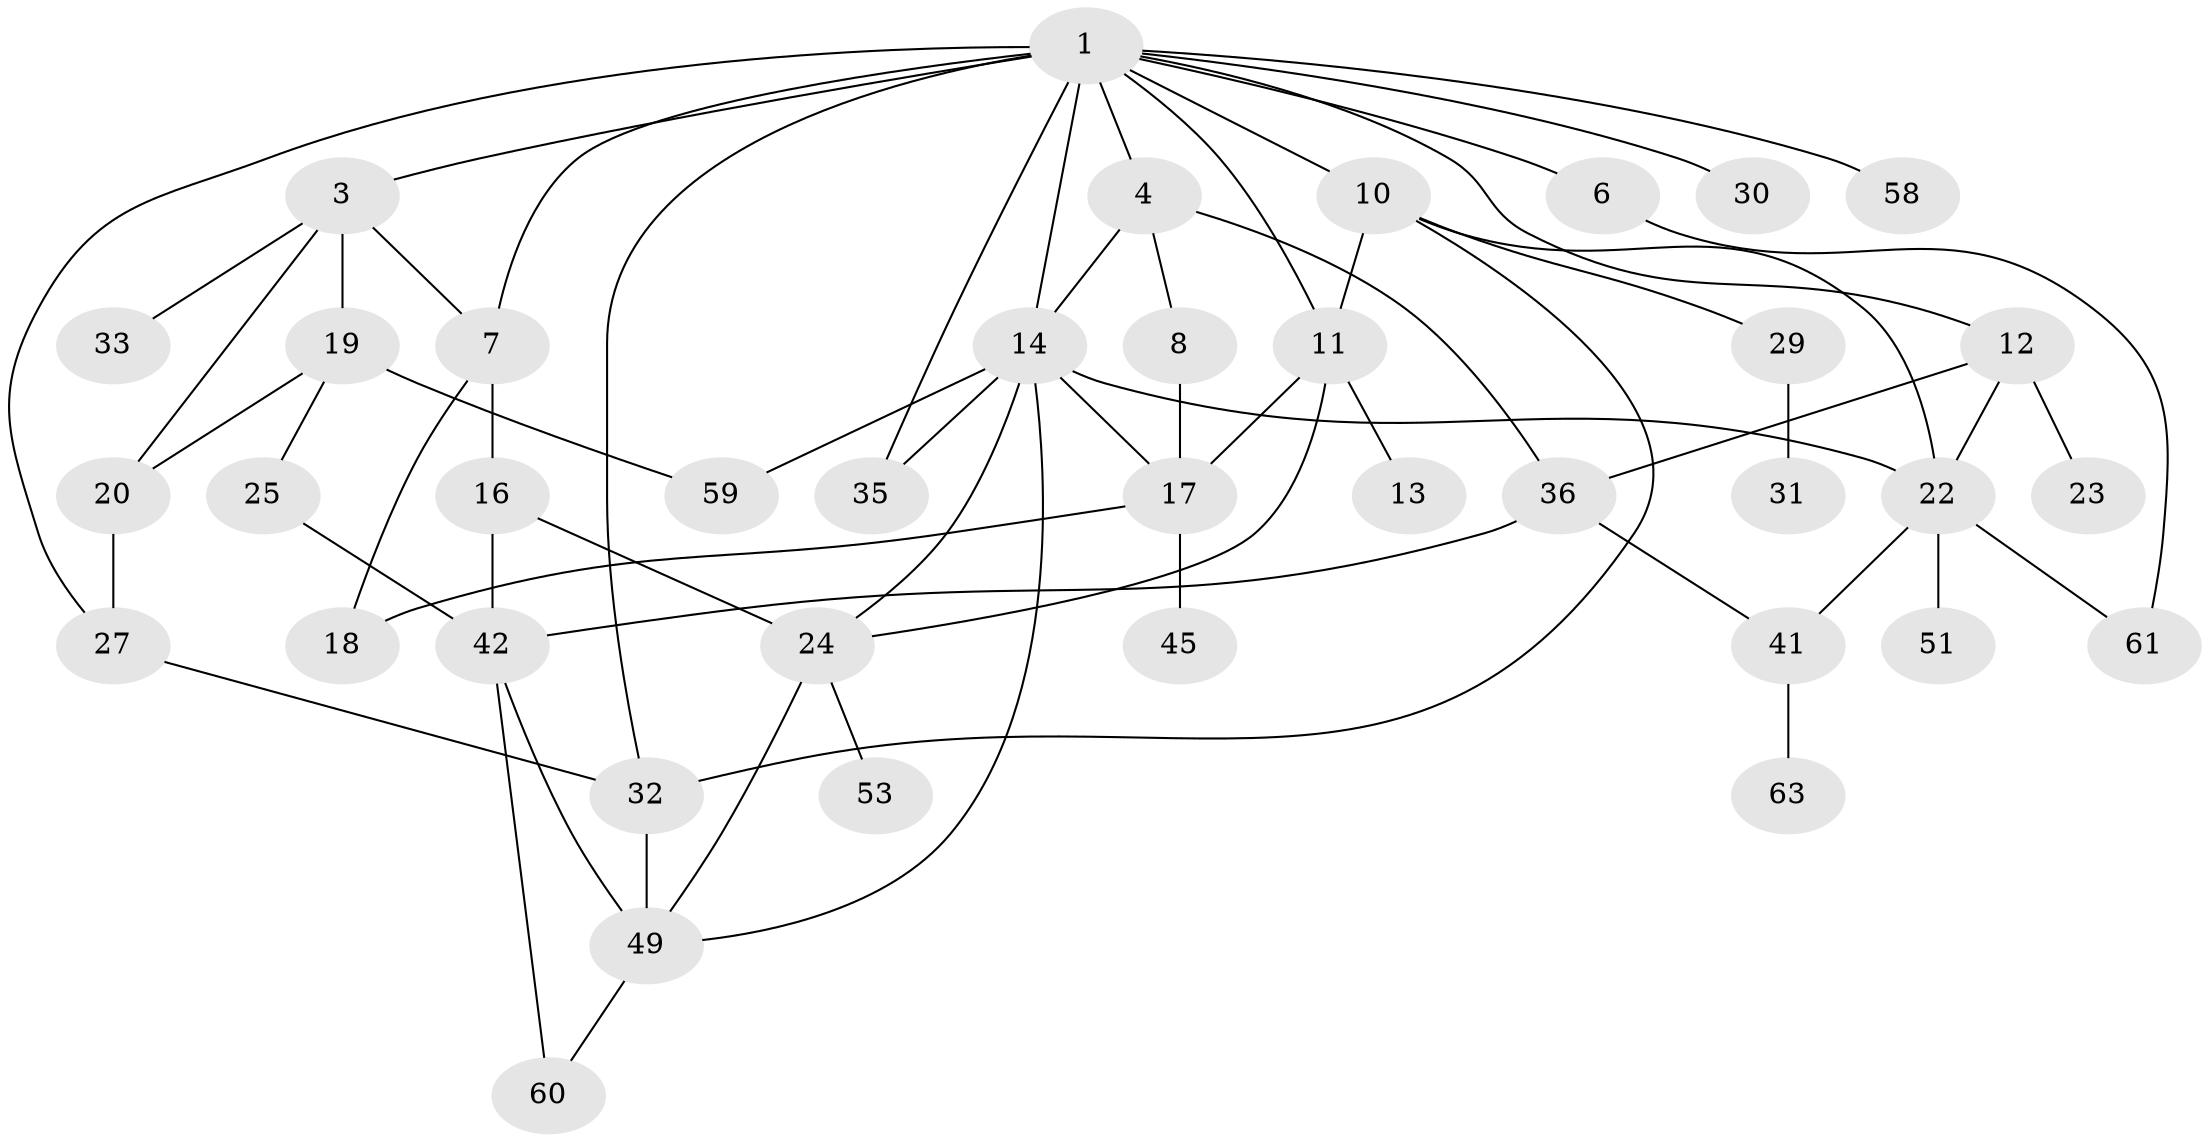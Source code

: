 // Generated by graph-tools (version 1.1) at 2025/51/02/27/25 19:51:38]
// undirected, 39 vertices, 63 edges
graph export_dot {
graph [start="1"]
  node [color=gray90,style=filled];
  1 [super="+2"];
  3;
  4 [super="+5"];
  6 [super="+9"];
  7 [super="+26"];
  8 [super="+40"];
  10;
  11 [super="+15"];
  12 [super="+39"];
  13 [super="+56"];
  14 [super="+21"];
  16 [super="+37"];
  17 [super="+38"];
  18 [super="+50"];
  19 [super="+48"];
  20 [super="+55"];
  22 [super="+52"];
  23;
  24 [super="+28"];
  25 [super="+44"];
  27 [super="+34"];
  29;
  30;
  31;
  32;
  33 [super="+47"];
  35 [super="+62"];
  36 [super="+54"];
  41 [super="+43"];
  42 [super="+46"];
  45;
  49 [super="+57"];
  51;
  53;
  58;
  59;
  60;
  61;
  63;
  1 -- 3;
  1 -- 4;
  1 -- 6;
  1 -- 10;
  1 -- 12;
  1 -- 14 [weight=2];
  1 -- 30;
  1 -- 58;
  1 -- 32;
  1 -- 35;
  1 -- 7;
  1 -- 11;
  1 -- 27;
  3 -- 7;
  3 -- 19;
  3 -- 20;
  3 -- 33;
  4 -- 8;
  4 -- 36;
  4 -- 14;
  6 -- 61;
  7 -- 16;
  7 -- 18;
  8 -- 17;
  10 -- 11;
  10 -- 29;
  10 -- 32;
  10 -- 22;
  11 -- 13;
  11 -- 17;
  11 -- 24;
  12 -- 23;
  12 -- 22;
  12 -- 36;
  14 -- 22;
  14 -- 35;
  14 -- 49;
  14 -- 59;
  14 -- 17;
  14 -- 24;
  16 -- 24 [weight=2];
  16 -- 42;
  17 -- 18;
  17 -- 45;
  19 -- 25;
  19 -- 59;
  19 -- 20;
  20 -- 27;
  22 -- 41;
  22 -- 51;
  22 -- 61;
  24 -- 53;
  24 -- 49;
  25 -- 42;
  27 -- 32;
  29 -- 31;
  32 -- 49;
  36 -- 42;
  36 -- 41;
  41 -- 63;
  42 -- 60;
  42 -- 49;
  49 -- 60;
}
